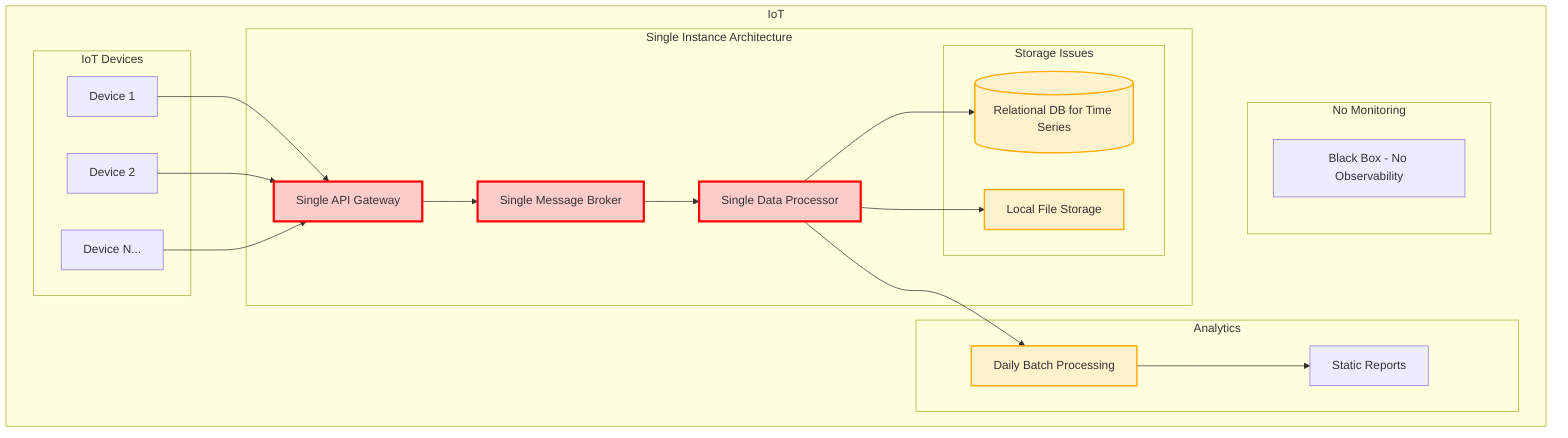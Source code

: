graph TB
    subgraph "IoT"
        subgraph "IoT Devices"
            DEVICE1[Device 1]
            DEVICE2[Device 2]
            DEVICE_N[Device N...]
        end
        
        subgraph "Single Instance Architecture"
            GATEWAY[Single API Gateway]
            BROKER[Single Message Broker]
            PROCESSOR[Single Data Processor]
            
            subgraph "Storage Issues"
                RELATIONAL[(Relational DB for Time Series)]
                FILESYSTEM[Local File Storage]
            end
        end
        
        subgraph "Analytics"
            BATCH[Daily Batch Processing]
            REPORTS[Static Reports]
        end
        
        subgraph "No Monitoring"
            BLACKBOX[Black Box - No Observability]
        end
    end
    
    DEVICE1 --> GATEWAY
    DEVICE2 --> GATEWAY
    DEVICE_N --> GATEWAY
    GATEWAY --> BROKER
    BROKER --> PROCESSOR
    PROCESSOR --> RELATIONAL
    PROCESSOR --> FILESYSTEM
    PROCESSOR --> BATCH
    BATCH --> REPORTS
    
    classDef bottleneck fill:#ffcccc,stroke:#ff0000,stroke-width:3px
    classDef poor fill:#fff2cc,stroke:#ffaa00,stroke-width:2px
    
    class GATEWAY,BROKER,PROCESSOR bottleneck
    class RELATIONAL,FILESYSTEM,BATCH poor